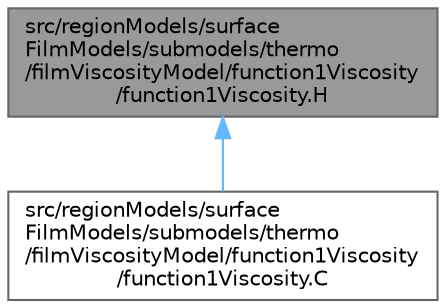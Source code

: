 digraph "src/regionModels/surfaceFilmModels/submodels/thermo/filmViscosityModel/function1Viscosity/function1Viscosity.H"
{
 // LATEX_PDF_SIZE
  bgcolor="transparent";
  edge [fontname=Helvetica,fontsize=10,labelfontname=Helvetica,labelfontsize=10];
  node [fontname=Helvetica,fontsize=10,shape=box,height=0.2,width=0.4];
  Node1 [id="Node000001",label="src/regionModels/surface\lFilmModels/submodels/thermo\l/filmViscosityModel/function1Viscosity\l/function1Viscosity.H",height=0.2,width=0.4,color="gray40", fillcolor="grey60", style="filled", fontcolor="black",tooltip=" "];
  Node1 -> Node2 [id="edge1_Node000001_Node000002",dir="back",color="steelblue1",style="solid",tooltip=" "];
  Node2 [id="Node000002",label="src/regionModels/surface\lFilmModels/submodels/thermo\l/filmViscosityModel/function1Viscosity\l/function1Viscosity.C",height=0.2,width=0.4,color="grey40", fillcolor="white", style="filled",URL="$function1Viscosity_8C.html",tooltip=" "];
}
